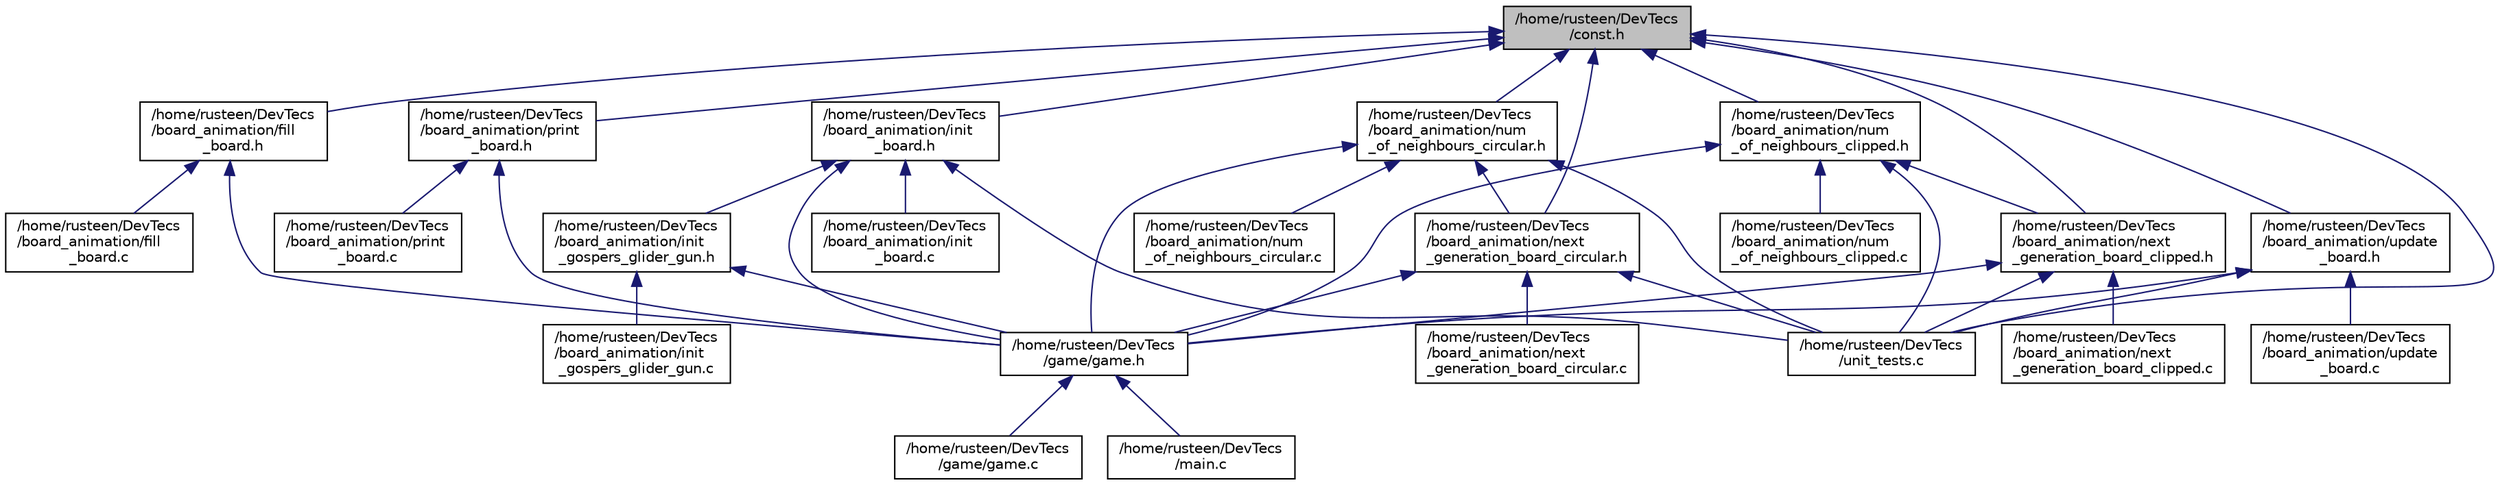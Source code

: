 digraph "/home/rusteen/DevTecs/const.h"
{
 // LATEX_PDF_SIZE
  edge [fontname="Helvetica",fontsize="10",labelfontname="Helvetica",labelfontsize="10"];
  node [fontname="Helvetica",fontsize="10",shape=record];
  Node1 [label="/home/rusteen/DevTecs\l/const.h",height=0.2,width=0.4,color="black", fillcolor="grey75", style="filled", fontcolor="black",tooltip=" "];
  Node1 -> Node2 [dir="back",color="midnightblue",fontsize="10",style="solid"];
  Node2 [label="/home/rusteen/DevTecs\l/board_animation/fill\l_board.h",height=0.2,width=0.4,color="black", fillcolor="white", style="filled",URL="$fill__board_8h.html",tooltip=" "];
  Node2 -> Node3 [dir="back",color="midnightblue",fontsize="10",style="solid"];
  Node3 [label="/home/rusteen/DevTecs\l/board_animation/fill\l_board.c",height=0.2,width=0.4,color="black", fillcolor="white", style="filled",URL="$fill__board_8c.html",tooltip=" "];
  Node2 -> Node4 [dir="back",color="midnightblue",fontsize="10",style="solid"];
  Node4 [label="/home/rusteen/DevTecs\l/game/game.h",height=0.2,width=0.4,color="black", fillcolor="white", style="filled",URL="$game_8h.html",tooltip=" "];
  Node4 -> Node5 [dir="back",color="midnightblue",fontsize="10",style="solid"];
  Node5 [label="/home/rusteen/DevTecs\l/game/game.c",height=0.2,width=0.4,color="black", fillcolor="white", style="filled",URL="$game_8c.html",tooltip=" "];
  Node4 -> Node6 [dir="back",color="midnightblue",fontsize="10",style="solid"];
  Node6 [label="/home/rusteen/DevTecs\l/main.c",height=0.2,width=0.4,color="black", fillcolor="white", style="filled",URL="$main_8c.html",tooltip=" "];
  Node1 -> Node7 [dir="back",color="midnightblue",fontsize="10",style="solid"];
  Node7 [label="/home/rusteen/DevTecs\l/board_animation/init\l_board.h",height=0.2,width=0.4,color="black", fillcolor="white", style="filled",URL="$init__board_8h.html",tooltip=" "];
  Node7 -> Node8 [dir="back",color="midnightblue",fontsize="10",style="solid"];
  Node8 [label="/home/rusteen/DevTecs\l/board_animation/init\l_board.c",height=0.2,width=0.4,color="black", fillcolor="white", style="filled",URL="$init__board_8c.html",tooltip=" "];
  Node7 -> Node9 [dir="back",color="midnightblue",fontsize="10",style="solid"];
  Node9 [label="/home/rusteen/DevTecs\l/board_animation/init\l_gospers_glider_gun.h",height=0.2,width=0.4,color="black", fillcolor="white", style="filled",URL="$init__gospers__glider__gun_8h.html",tooltip=" "];
  Node9 -> Node10 [dir="back",color="midnightblue",fontsize="10",style="solid"];
  Node10 [label="/home/rusteen/DevTecs\l/board_animation/init\l_gospers_glider_gun.c",height=0.2,width=0.4,color="black", fillcolor="white", style="filled",URL="$init__gospers__glider__gun_8c.html",tooltip=" "];
  Node9 -> Node4 [dir="back",color="midnightblue",fontsize="10",style="solid"];
  Node7 -> Node4 [dir="back",color="midnightblue",fontsize="10",style="solid"];
  Node7 -> Node11 [dir="back",color="midnightblue",fontsize="10",style="solid"];
  Node11 [label="/home/rusteen/DevTecs\l/unit_tests.c",height=0.2,width=0.4,color="black", fillcolor="white", style="filled",URL="$unit__tests_8c.html",tooltip=" "];
  Node1 -> Node12 [dir="back",color="midnightblue",fontsize="10",style="solid"];
  Node12 [label="/home/rusteen/DevTecs\l/board_animation/num\l_of_neighbours_circular.h",height=0.2,width=0.4,color="black", fillcolor="white", style="filled",URL="$num__of__neighbours__circular_8h.html",tooltip=" "];
  Node12 -> Node13 [dir="back",color="midnightblue",fontsize="10",style="solid"];
  Node13 [label="/home/rusteen/DevTecs\l/board_animation/next\l_generation_board_circular.h",height=0.2,width=0.4,color="black", fillcolor="white", style="filled",URL="$next__generation__board__circular_8h.html",tooltip=" "];
  Node13 -> Node14 [dir="back",color="midnightblue",fontsize="10",style="solid"];
  Node14 [label="/home/rusteen/DevTecs\l/board_animation/next\l_generation_board_circular.c",height=0.2,width=0.4,color="black", fillcolor="white", style="filled",URL="$next__generation__board__circular_8c.html",tooltip=" "];
  Node13 -> Node4 [dir="back",color="midnightblue",fontsize="10",style="solid"];
  Node13 -> Node11 [dir="back",color="midnightblue",fontsize="10",style="solid"];
  Node12 -> Node15 [dir="back",color="midnightblue",fontsize="10",style="solid"];
  Node15 [label="/home/rusteen/DevTecs\l/board_animation/num\l_of_neighbours_circular.c",height=0.2,width=0.4,color="black", fillcolor="white", style="filled",URL="$num__of__neighbours__circular_8c.html",tooltip=" "];
  Node12 -> Node4 [dir="back",color="midnightblue",fontsize="10",style="solid"];
  Node12 -> Node11 [dir="back",color="midnightblue",fontsize="10",style="solid"];
  Node1 -> Node13 [dir="back",color="midnightblue",fontsize="10",style="solid"];
  Node1 -> Node16 [dir="back",color="midnightblue",fontsize="10",style="solid"];
  Node16 [label="/home/rusteen/DevTecs\l/board_animation/num\l_of_neighbours_clipped.h",height=0.2,width=0.4,color="black", fillcolor="white", style="filled",URL="$num__of__neighbours__clipped_8h.html",tooltip=" "];
  Node16 -> Node17 [dir="back",color="midnightblue",fontsize="10",style="solid"];
  Node17 [label="/home/rusteen/DevTecs\l/board_animation/next\l_generation_board_clipped.h",height=0.2,width=0.4,color="black", fillcolor="white", style="filled",URL="$next__generation__board__clipped_8h.html",tooltip=" "];
  Node17 -> Node18 [dir="back",color="midnightblue",fontsize="10",style="solid"];
  Node18 [label="/home/rusteen/DevTecs\l/board_animation/next\l_generation_board_clipped.c",height=0.2,width=0.4,color="black", fillcolor="white", style="filled",URL="$next__generation__board__clipped_8c.html",tooltip=" "];
  Node17 -> Node4 [dir="back",color="midnightblue",fontsize="10",style="solid"];
  Node17 -> Node11 [dir="back",color="midnightblue",fontsize="10",style="solid"];
  Node16 -> Node19 [dir="back",color="midnightblue",fontsize="10",style="solid"];
  Node19 [label="/home/rusteen/DevTecs\l/board_animation/num\l_of_neighbours_clipped.c",height=0.2,width=0.4,color="black", fillcolor="white", style="filled",URL="$num__of__neighbours__clipped_8c.html",tooltip=" "];
  Node16 -> Node4 [dir="back",color="midnightblue",fontsize="10",style="solid"];
  Node16 -> Node11 [dir="back",color="midnightblue",fontsize="10",style="solid"];
  Node1 -> Node17 [dir="back",color="midnightblue",fontsize="10",style="solid"];
  Node1 -> Node20 [dir="back",color="midnightblue",fontsize="10",style="solid"];
  Node20 [label="/home/rusteen/DevTecs\l/board_animation/print\l_board.h",height=0.2,width=0.4,color="black", fillcolor="white", style="filled",URL="$print__board_8h.html",tooltip=" "];
  Node20 -> Node21 [dir="back",color="midnightblue",fontsize="10",style="solid"];
  Node21 [label="/home/rusteen/DevTecs\l/board_animation/print\l_board.c",height=0.2,width=0.4,color="black", fillcolor="white", style="filled",URL="$print__board_8c.html",tooltip=" "];
  Node20 -> Node4 [dir="back",color="midnightblue",fontsize="10",style="solid"];
  Node1 -> Node22 [dir="back",color="midnightblue",fontsize="10",style="solid"];
  Node22 [label="/home/rusteen/DevTecs\l/board_animation/update\l_board.h",height=0.2,width=0.4,color="black", fillcolor="white", style="filled",URL="$update__board_8h.html",tooltip=" "];
  Node22 -> Node23 [dir="back",color="midnightblue",fontsize="10",style="solid"];
  Node23 [label="/home/rusteen/DevTecs\l/board_animation/update\l_board.c",height=0.2,width=0.4,color="black", fillcolor="white", style="filled",URL="$update__board_8c.html",tooltip=" "];
  Node22 -> Node4 [dir="back",color="midnightblue",fontsize="10",style="solid"];
  Node22 -> Node11 [dir="back",color="midnightblue",fontsize="10",style="solid"];
  Node1 -> Node11 [dir="back",color="midnightblue",fontsize="10",style="solid"];
}
